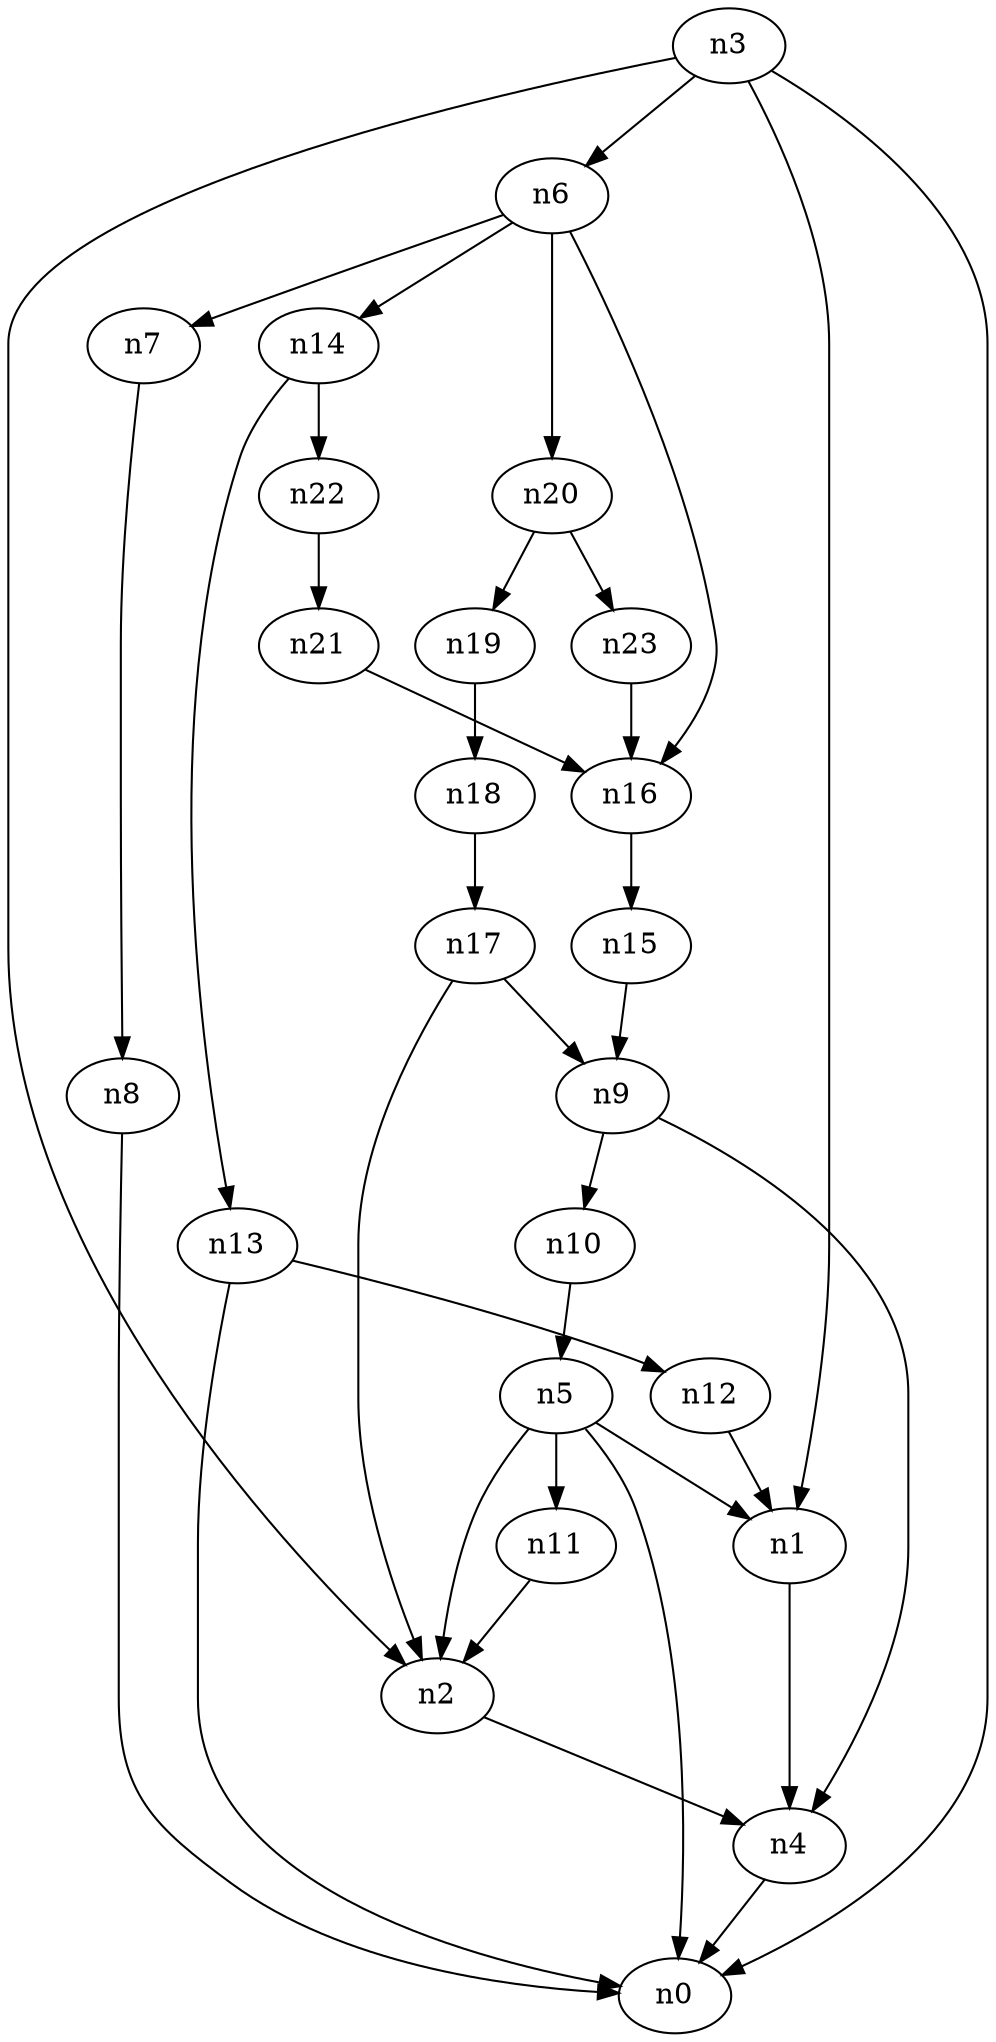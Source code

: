 digraph G {
	n1 -> n4	 [_graphml_id=e4];
	n2 -> n4	 [_graphml_id=e7];
	n3 -> n0	 [_graphml_id=e0];
	n3 -> n1	 [_graphml_id=e3];
	n3 -> n2	 [_graphml_id=e6];
	n3 -> n6	 [_graphml_id=e9];
	n4 -> n0	 [_graphml_id=e1];
	n5 -> n0	 [_graphml_id=e2];
	n5 -> n1	 [_graphml_id=e5];
	n5 -> n2	 [_graphml_id=e8];
	n5 -> n11	 [_graphml_id=e16];
	n6 -> n7	 [_graphml_id=e10];
	n6 -> n14	 [_graphml_id=e21];
	n6 -> n16	 [_graphml_id=e24];
	n6 -> n20	 [_graphml_id=e31];
	n7 -> n8	 [_graphml_id=e11];
	n8 -> n0	 [_graphml_id=e12];
	n9 -> n4	 [_graphml_id=e13];
	n9 -> n10	 [_graphml_id=e14];
	n10 -> n5	 [_graphml_id=e15];
	n11 -> n2	 [_graphml_id=e17];
	n12 -> n1	 [_graphml_id=e18];
	n13 -> n0	 [_graphml_id=e27];
	n13 -> n12	 [_graphml_id=e19];
	n14 -> n13	 [_graphml_id=e20];
	n14 -> n22	 [_graphml_id=e34];
	n15 -> n9	 [_graphml_id=e22];
	n16 -> n15	 [_graphml_id=e23];
	n17 -> n2	 [_graphml_id=e26];
	n17 -> n9	 [_graphml_id=e25];
	n18 -> n17	 [_graphml_id=e28];
	n19 -> n18	 [_graphml_id=e29];
	n20 -> n19	 [_graphml_id=e30];
	n20 -> n23	 [_graphml_id=e36];
	n21 -> n16	 [_graphml_id=e32];
	n22 -> n21	 [_graphml_id=e33];
	n23 -> n16	 [_graphml_id=e35];
}
